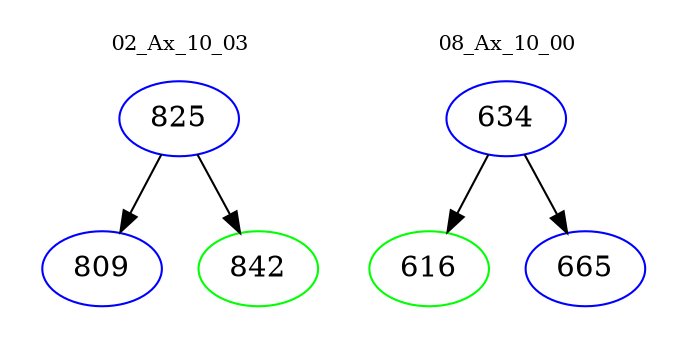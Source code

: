 digraph{
subgraph cluster_0 {
color = white
label = "02_Ax_10_03";
fontsize=10;
T0_825 [label="825", color="blue"]
T0_825 -> T0_809 [color="black"]
T0_809 [label="809", color="blue"]
T0_825 -> T0_842 [color="black"]
T0_842 [label="842", color="green"]
}
subgraph cluster_1 {
color = white
label = "08_Ax_10_00";
fontsize=10;
T1_634 [label="634", color="blue"]
T1_634 -> T1_616 [color="black"]
T1_616 [label="616", color="green"]
T1_634 -> T1_665 [color="black"]
T1_665 [label="665", color="blue"]
}
}
